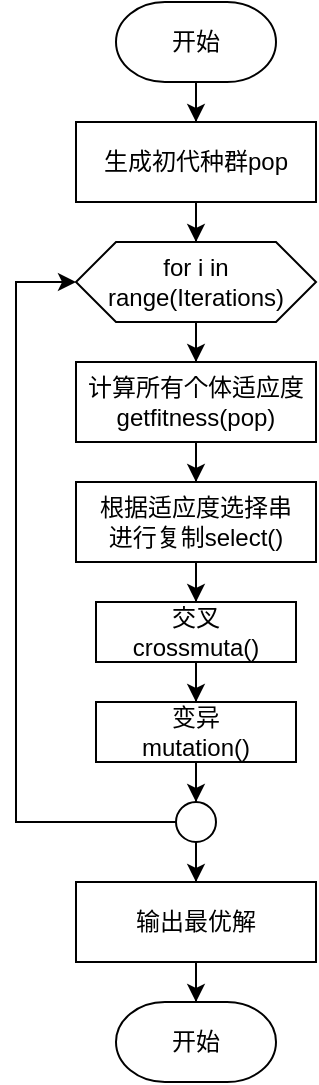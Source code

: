 <mxfile version="16.0.0" type="device"><diagram id="C5RBs43oDa-KdzZeNtuy" name="Page-1"><mxGraphModel dx="559" dy="596" grid="1" gridSize="10" guides="1" tooltips="1" connect="1" arrows="1" fold="1" page="1" pageScale="1" pageWidth="827" pageHeight="1169" math="0" shadow="0"><root><mxCell id="WIyWlLk6GJQsqaUBKTNV-0"/><mxCell id="WIyWlLk6GJQsqaUBKTNV-1" parent="WIyWlLk6GJQsqaUBKTNV-0"/><mxCell id="6kJEF7DSkbf6dOq9PfEk-3" style="edgeStyle=orthogonalEdgeStyle;rounded=0;orthogonalLoop=1;jettySize=auto;html=1;" edge="1" parent="WIyWlLk6GJQsqaUBKTNV-1" source="iNkqBTDb12UVvFWgQqHI-0" target="6kJEF7DSkbf6dOq9PfEk-0"><mxGeometry relative="1" as="geometry"/></mxCell><mxCell id="iNkqBTDb12UVvFWgQqHI-0" value="开始" style="strokeWidth=1;html=1;shape=mxgraph.flowchart.terminator;whiteSpace=wrap;strokeColor=default;" parent="WIyWlLk6GJQsqaUBKTNV-1" vertex="1"><mxGeometry x="280" y="90" width="80" height="40" as="geometry"/></mxCell><mxCell id="6kJEF7DSkbf6dOq9PfEk-4" style="edgeStyle=orthogonalEdgeStyle;rounded=0;orthogonalLoop=1;jettySize=auto;html=1;" edge="1" parent="WIyWlLk6GJQsqaUBKTNV-1" source="6kJEF7DSkbf6dOq9PfEk-0" target="6kJEF7DSkbf6dOq9PfEk-2"><mxGeometry relative="1" as="geometry"/></mxCell><mxCell id="6kJEF7DSkbf6dOq9PfEk-0" value="生成初代种群pop" style="rounded=0;whiteSpace=wrap;html=1;" vertex="1" parent="WIyWlLk6GJQsqaUBKTNV-1"><mxGeometry x="260" y="150" width="120" height="40" as="geometry"/></mxCell><mxCell id="6kJEF7DSkbf6dOq9PfEk-17" style="edgeStyle=orthogonalEdgeStyle;rounded=0;orthogonalLoop=1;jettySize=auto;html=1;" edge="1" parent="WIyWlLk6GJQsqaUBKTNV-1" source="6kJEF7DSkbf6dOq9PfEk-1" target="6kJEF7DSkbf6dOq9PfEk-14"><mxGeometry relative="1" as="geometry"/></mxCell><mxCell id="6kJEF7DSkbf6dOq9PfEk-1" value="计算所有个体适应度&lt;br&gt;getfitness(pop)" style="rounded=0;whiteSpace=wrap;html=1;" vertex="1" parent="WIyWlLk6GJQsqaUBKTNV-1"><mxGeometry x="260" y="270" width="120" height="40" as="geometry"/></mxCell><mxCell id="6kJEF7DSkbf6dOq9PfEk-5" style="edgeStyle=orthogonalEdgeStyle;rounded=0;orthogonalLoop=1;jettySize=auto;html=1;" edge="1" parent="WIyWlLk6GJQsqaUBKTNV-1" source="6kJEF7DSkbf6dOq9PfEk-2" target="6kJEF7DSkbf6dOq9PfEk-1"><mxGeometry relative="1" as="geometry"/></mxCell><mxCell id="6kJEF7DSkbf6dOq9PfEk-2" value="for i in range(Iterations)" style="shape=hexagon;perimeter=hexagonPerimeter2;whiteSpace=wrap;html=1;fixedSize=1;" vertex="1" parent="WIyWlLk6GJQsqaUBKTNV-1"><mxGeometry x="260" y="210" width="120" height="40" as="geometry"/></mxCell><mxCell id="6kJEF7DSkbf6dOq9PfEk-9" style="edgeStyle=orthogonalEdgeStyle;rounded=0;orthogonalLoop=1;jettySize=auto;html=1;" edge="1" parent="WIyWlLk6GJQsqaUBKTNV-1" source="6kJEF7DSkbf6dOq9PfEk-7" target="6kJEF7DSkbf6dOq9PfEk-2"><mxGeometry relative="1" as="geometry"><mxPoint x="240" y="240" as="targetPoint"/><Array as="points"><mxPoint x="230" y="500"/><mxPoint x="230" y="230"/></Array></mxGeometry></mxCell><mxCell id="6kJEF7DSkbf6dOq9PfEk-23" style="edgeStyle=orthogonalEdgeStyle;rounded=0;orthogonalLoop=1;jettySize=auto;html=1;" edge="1" parent="WIyWlLk6GJQsqaUBKTNV-1" source="6kJEF7DSkbf6dOq9PfEk-7" target="6kJEF7DSkbf6dOq9PfEk-22"><mxGeometry relative="1" as="geometry"/></mxCell><mxCell id="6kJEF7DSkbf6dOq9PfEk-7" value="" style="ellipse;whiteSpace=wrap;html=1;aspect=fixed;" vertex="1" parent="WIyWlLk6GJQsqaUBKTNV-1"><mxGeometry x="310" y="490" width="20" height="20" as="geometry"/></mxCell><mxCell id="6kJEF7DSkbf6dOq9PfEk-18" style="edgeStyle=orthogonalEdgeStyle;rounded=0;orthogonalLoop=1;jettySize=auto;html=1;" edge="1" parent="WIyWlLk6GJQsqaUBKTNV-1" source="6kJEF7DSkbf6dOq9PfEk-14" target="6kJEF7DSkbf6dOq9PfEk-15"><mxGeometry relative="1" as="geometry"/></mxCell><mxCell id="6kJEF7DSkbf6dOq9PfEk-14" value="根据适应度选择串&lt;br&gt;进行复制select()" style="rounded=0;whiteSpace=wrap;html=1;strokeColor=default;strokeWidth=1;" vertex="1" parent="WIyWlLk6GJQsqaUBKTNV-1"><mxGeometry x="260" y="330" width="120" height="40" as="geometry"/></mxCell><mxCell id="6kJEF7DSkbf6dOq9PfEk-19" style="edgeStyle=orthogonalEdgeStyle;rounded=0;orthogonalLoop=1;jettySize=auto;html=1;" edge="1" parent="WIyWlLk6GJQsqaUBKTNV-1" source="6kJEF7DSkbf6dOq9PfEk-15" target="6kJEF7DSkbf6dOq9PfEk-16"><mxGeometry relative="1" as="geometry"/></mxCell><mxCell id="6kJEF7DSkbf6dOq9PfEk-15" value="交叉&lt;br&gt;crossmuta()" style="rounded=0;whiteSpace=wrap;html=1;strokeColor=default;strokeWidth=1;" vertex="1" parent="WIyWlLk6GJQsqaUBKTNV-1"><mxGeometry x="270" y="390" width="100" height="30" as="geometry"/></mxCell><mxCell id="6kJEF7DSkbf6dOq9PfEk-20" style="edgeStyle=orthogonalEdgeStyle;rounded=0;orthogonalLoop=1;jettySize=auto;html=1;" edge="1" parent="WIyWlLk6GJQsqaUBKTNV-1" source="6kJEF7DSkbf6dOq9PfEk-16" target="6kJEF7DSkbf6dOq9PfEk-7"><mxGeometry relative="1" as="geometry"/></mxCell><mxCell id="6kJEF7DSkbf6dOq9PfEk-16" value="变异&lt;br&gt;mutation()" style="rounded=0;whiteSpace=wrap;html=1;strokeColor=default;strokeWidth=1;" vertex="1" parent="WIyWlLk6GJQsqaUBKTNV-1"><mxGeometry x="270" y="440" width="100" height="30" as="geometry"/></mxCell><mxCell id="6kJEF7DSkbf6dOq9PfEk-24" style="edgeStyle=orthogonalEdgeStyle;rounded=0;orthogonalLoop=1;jettySize=auto;html=1;" edge="1" parent="WIyWlLk6GJQsqaUBKTNV-1" source="6kJEF7DSkbf6dOq9PfEk-22" target="6kJEF7DSkbf6dOq9PfEk-26"><mxGeometry relative="1" as="geometry"><mxPoint x="320" y="590" as="targetPoint"/></mxGeometry></mxCell><mxCell id="6kJEF7DSkbf6dOq9PfEk-22" value="输出最优解" style="rounded=0;whiteSpace=wrap;html=1;" vertex="1" parent="WIyWlLk6GJQsqaUBKTNV-1"><mxGeometry x="260" y="530" width="120" height="40" as="geometry"/></mxCell><mxCell id="6kJEF7DSkbf6dOq9PfEk-26" value="开始" style="strokeWidth=1;html=1;shape=mxgraph.flowchart.terminator;whiteSpace=wrap;strokeColor=default;" vertex="1" parent="WIyWlLk6GJQsqaUBKTNV-1"><mxGeometry x="280" y="590" width="80" height="40" as="geometry"/></mxCell></root></mxGraphModel></diagram></mxfile>